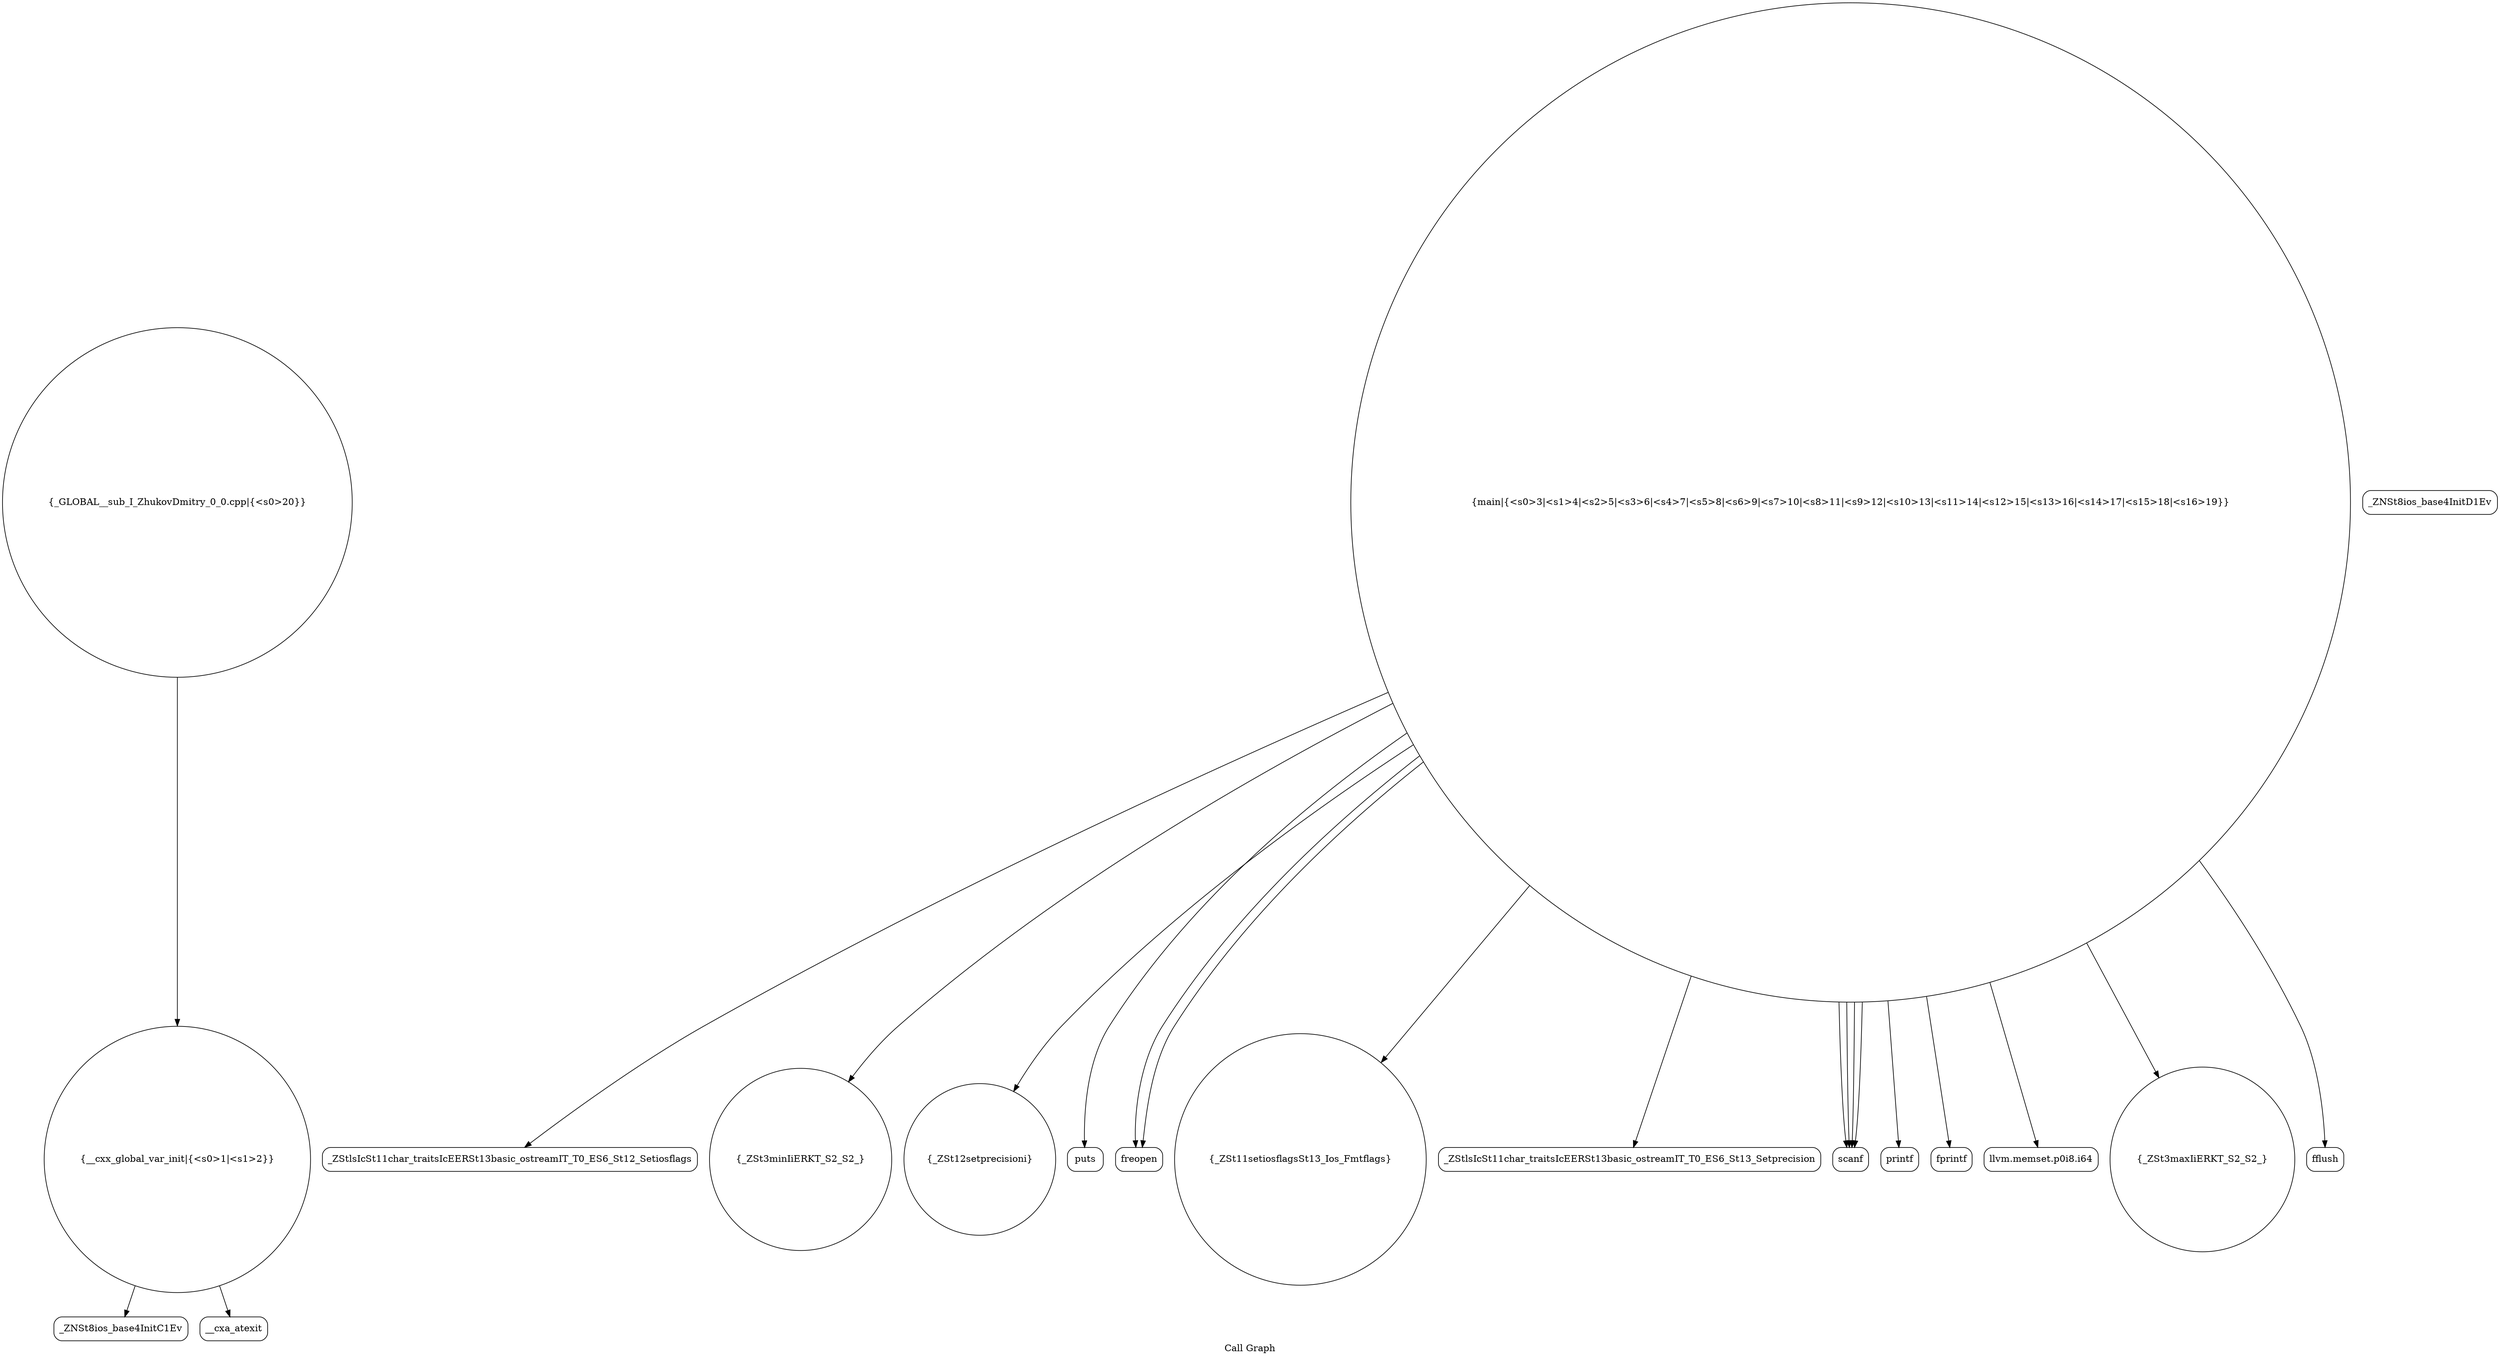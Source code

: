 digraph "Call Graph" {
	label="Call Graph";

	Node0x5650bc398d00 [shape=record,shape=circle,label="{__cxx_global_var_init|{<s0>1|<s1>2}}"];
	Node0x5650bc398d00:s0 -> Node0x5650bc3f3b10[color=black];
	Node0x5650bc398d00:s1 -> Node0x5650bc3f3c10[color=black];
	Node0x5650bc3f3e10 [shape=record,shape=Mrecord,label="{_ZStlsIcSt11char_traitsIcEERSt13basic_ostreamIT_T0_ES6_St12_Setiosflags}"];
	Node0x5650bc3f4190 [shape=record,shape=circle,label="{_ZSt3minIiERKT_S2_S2_}"];
	Node0x5650bc3f3b90 [shape=record,shape=Mrecord,label="{_ZNSt8ios_base4InitD1Ev}"];
	Node0x5650bc3f3f10 [shape=record,shape=circle,label="{_ZSt12setprecisioni}"];
	Node0x5650bc3f4290 [shape=record,shape=Mrecord,label="{puts}"];
	Node0x5650bc3f3c90 [shape=record,shape=circle,label="{main|{<s0>3|<s1>4|<s2>5|<s3>6|<s4>7|<s5>8|<s6>9|<s7>10|<s8>11|<s9>12|<s10>13|<s11>14|<s12>15|<s13>16|<s14>17|<s15>18|<s16>19}}"];
	Node0x5650bc3f3c90:s0 -> Node0x5650bc3f3d10[color=black];
	Node0x5650bc3f3c90:s1 -> Node0x5650bc3f3d10[color=black];
	Node0x5650bc3f3c90:s2 -> Node0x5650bc3f3e90[color=black];
	Node0x5650bc3f3c90:s3 -> Node0x5650bc3f3e10[color=black];
	Node0x5650bc3f3c90:s4 -> Node0x5650bc3f3f10[color=black];
	Node0x5650bc3f3c90:s5 -> Node0x5650bc3f3d90[color=black];
	Node0x5650bc3f3c90:s6 -> Node0x5650bc3f3f90[color=black];
	Node0x5650bc3f3c90:s7 -> Node0x5650bc3f4010[color=black];
	Node0x5650bc3f3c90:s8 -> Node0x5650bc3f4090[color=black];
	Node0x5650bc3f3c90:s9 -> Node0x5650bc3f3f90[color=black];
	Node0x5650bc3f3c90:s10 -> Node0x5650bc3f3f90[color=black];
	Node0x5650bc3f3c90:s11 -> Node0x5650bc3f3f90[color=black];
	Node0x5650bc3f3c90:s12 -> Node0x5650bc3f4110[color=black];
	Node0x5650bc3f3c90:s13 -> Node0x5650bc3f4190[color=black];
	Node0x5650bc3f3c90:s14 -> Node0x5650bc3f4210[color=black];
	Node0x5650bc3f3c90:s15 -> Node0x5650bc3f4290[color=black];
	Node0x5650bc3f3c90:s16 -> Node0x5650bc3f4310[color=black];
	Node0x5650bc3f4010 [shape=record,shape=Mrecord,label="{printf}"];
	Node0x5650bc3f4390 [shape=record,shape=circle,label="{_GLOBAL__sub_I_ZhukovDmitry_0_0.cpp|{<s0>20}}"];
	Node0x5650bc3f4390:s0 -> Node0x5650bc398d00[color=black];
	Node0x5650bc3f3d90 [shape=record,shape=Mrecord,label="{_ZStlsIcSt11char_traitsIcEERSt13basic_ostreamIT_T0_ES6_St13_Setprecision}"];
	Node0x5650bc3f4110 [shape=record,shape=Mrecord,label="{llvm.memset.p0i8.i64}"];
	Node0x5650bc3f3b10 [shape=record,shape=Mrecord,label="{_ZNSt8ios_base4InitC1Ev}"];
	Node0x5650bc3f3e90 [shape=record,shape=circle,label="{_ZSt11setiosflagsSt13_Ios_Fmtflags}"];
	Node0x5650bc3f4210 [shape=record,shape=circle,label="{_ZSt3maxIiERKT_S2_S2_}"];
	Node0x5650bc3f3c10 [shape=record,shape=Mrecord,label="{__cxa_atexit}"];
	Node0x5650bc3f3f90 [shape=record,shape=Mrecord,label="{scanf}"];
	Node0x5650bc3f4310 [shape=record,shape=Mrecord,label="{fflush}"];
	Node0x5650bc3f3d10 [shape=record,shape=Mrecord,label="{freopen}"];
	Node0x5650bc3f4090 [shape=record,shape=Mrecord,label="{fprintf}"];
}
